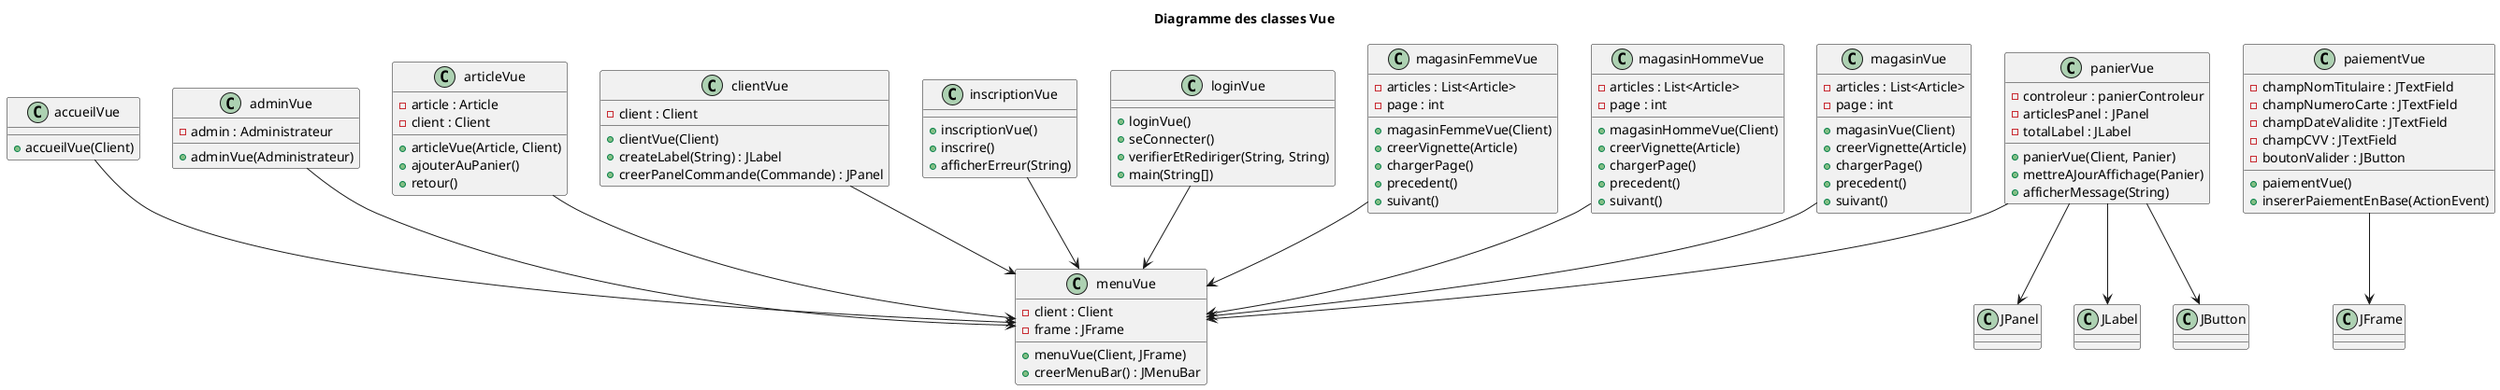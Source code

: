 @startuml VueDiagramme
title Diagramme des classes Vue


class accueilVue {
    + accueilVue(Client)
}

class adminVue {
    - admin : Administrateur
    + adminVue(Administrateur)
}

class articleVue {
    - article : Article
    - client : Client
    + articleVue(Article, Client)
    + ajouterAuPanier()
    + retour()
}

class clientVue {
    - client : Client
    + clientVue(Client)
    + createLabel(String) : JLabel
    + creerPanelCommande(Commande) : JPanel
}

class inscriptionVue {
    + inscriptionVue()
    + inscrire()
    + afficherErreur(String)
}

class loginVue {
    + loginVue()
    + seConnecter()
    + verifierEtRediriger(String, String)
    + main(String[])
}

class magasinFemmeVue {
    - articles : List<Article>
    - page : int
    + magasinFemmeVue(Client)
    + creerVignette(Article)
    + chargerPage()
    + precedent()
    + suivant()
}

class magasinHommeVue {
    - articles : List<Article>
    - page : int
    + magasinHommeVue(Client)
    + creerVignette(Article)
    + chargerPage()
    + precedent()
    + suivant()
}

class magasinVue {
    - articles : List<Article>
    - page : int
    + magasinVue(Client)
    + creerVignette(Article)
    + chargerPage()
    + precedent()
    + suivant()
}

class menuVue {
    - client : Client
    - frame : JFrame
    + menuVue(Client, JFrame)
    + creerMenuBar() : JMenuBar
}

class paiementVue {
    - champNomTitulaire : JTextField
    - champNumeroCarte : JTextField
    - champDateValidite : JTextField
    - champCVV : JTextField
    - boutonValider : JButton
    + paiementVue()
    + insererPaiementEnBase(ActionEvent)
}

class panierVue {
    - controleur : panierControleur
    - articlesPanel : JPanel
    - totalLabel : JLabel
    + panierVue(Client, Panier)
    + mettreAJourAffichage(Panier)
    + afficherMessage(String)
}

accueilVue --> menuVue
adminVue --> menuVue
articleVue --> menuVue
clientVue --> menuVue
inscriptionVue --> menuVue
loginVue --> menuVue
magasinFemmeVue --> menuVue
magasinHommeVue --> menuVue
magasinVue --> menuVue
paiementVue --> JFrame
panierVue --> menuVue
panierVue --> JPanel
panierVue --> JLabel
panierVue --> JButton

@enduml

